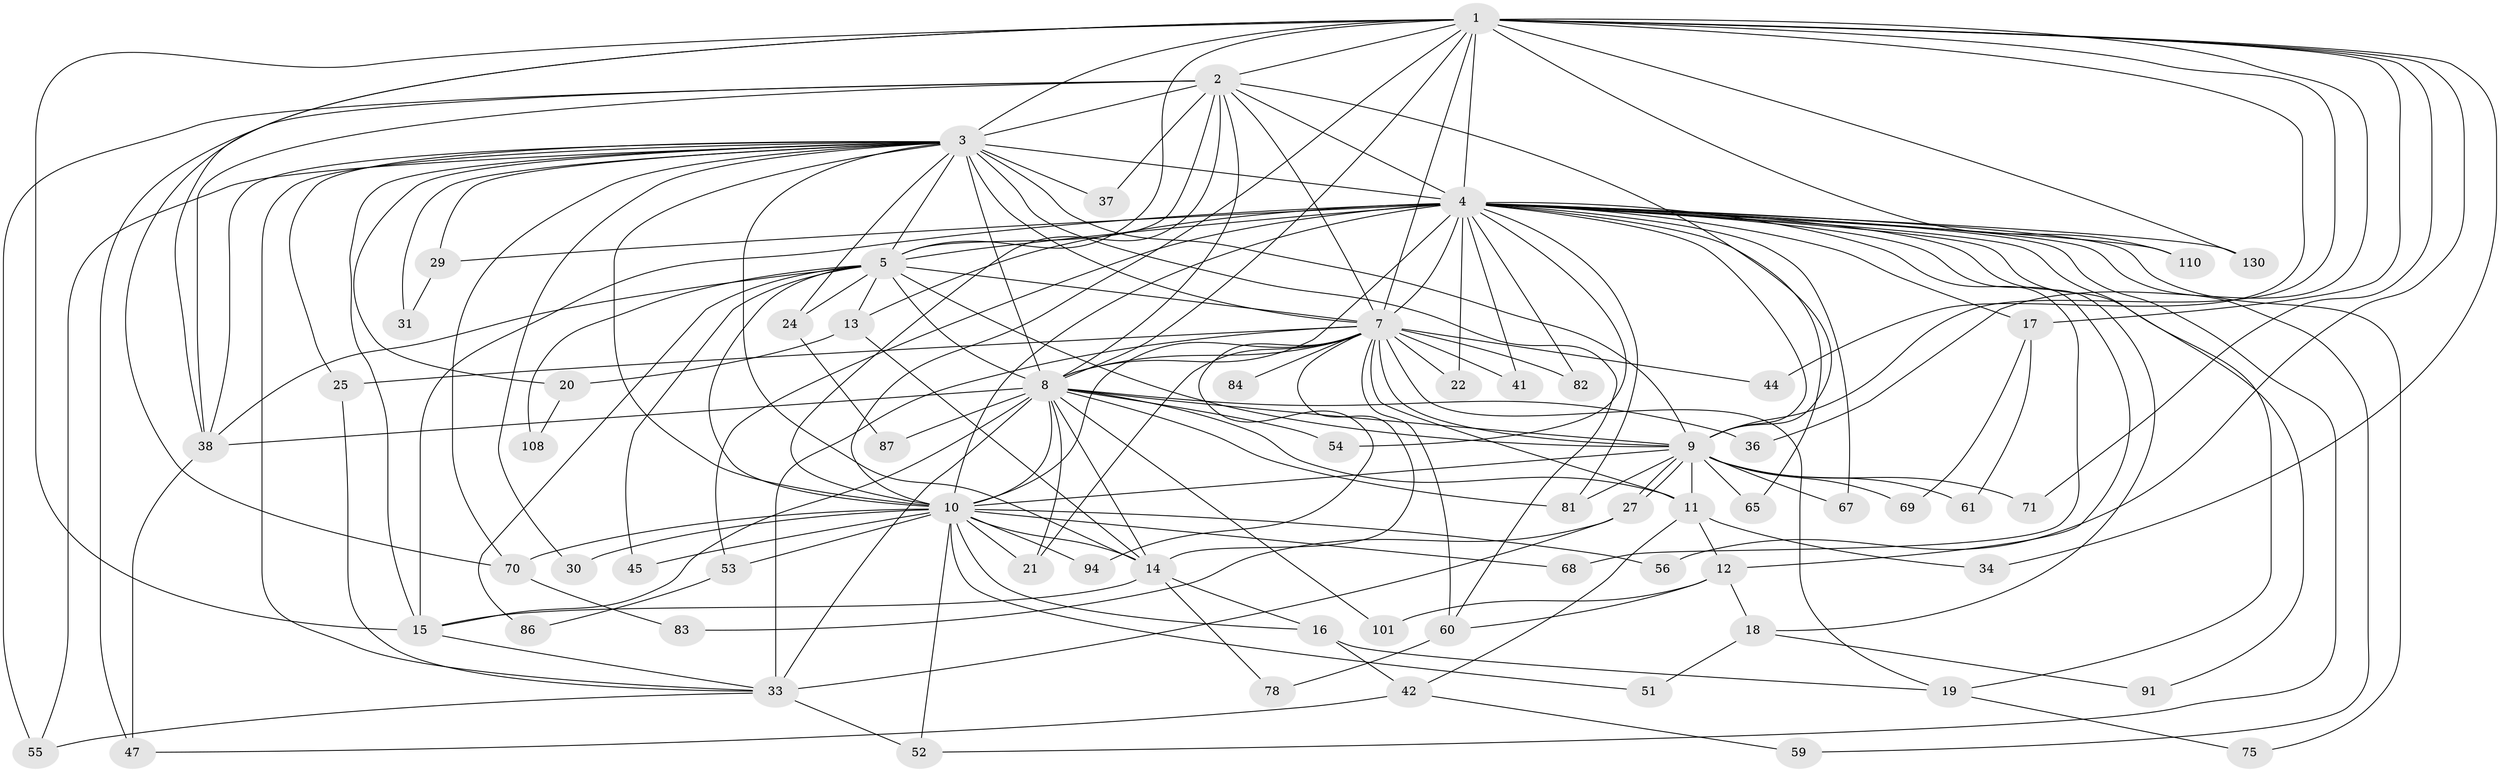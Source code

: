 // original degree distribution, {21: 0.022556390977443608, 15: 0.007518796992481203, 35: 0.007518796992481203, 18: 0.007518796992481203, 28: 0.007518796992481203, 34: 0.007518796992481203, 29: 0.007518796992481203, 25: 0.007518796992481203, 6: 0.03007518796992481, 5: 0.045112781954887216, 4: 0.11278195488721804, 9: 0.007518796992481203, 3: 0.13533834586466165, 2: 0.5939849624060151}
// Generated by graph-tools (version 1.1) at 2025/14/03/09/25 04:14:13]
// undirected, 66 vertices, 171 edges
graph export_dot {
graph [start="1"]
  node [color=gray90,style=filled];
  1;
  2;
  3 [super="+74+58+96+72+128+125+132+119+48+95"];
  4 [super="+89+49+6"];
  5;
  7 [super="+35+43+40+92+90+28+100+104+112+114+46+23+80"];
  8 [super="+50"];
  9;
  10 [super="+26+121+120+98+57+62+85+32"];
  11 [super="+66"];
  12;
  13;
  14 [super="+88"];
  15 [super="+124+79"];
  16;
  17;
  18 [super="+76"];
  19;
  20;
  21;
  22;
  24;
  25;
  27 [super="+123"];
  29;
  30;
  31;
  33 [super="+111+122+39"];
  34;
  36;
  37;
  38 [super="+126"];
  41 [super="+118"];
  42;
  44;
  45;
  47 [super="+127"];
  51;
  52 [super="+73"];
  53;
  54;
  55 [super="+107"];
  56;
  59;
  60 [super="+106"];
  61;
  65;
  67;
  68;
  69;
  70 [super="+109"];
  71;
  75;
  78;
  81 [super="+102"];
  82;
  83;
  84;
  86;
  87;
  91;
  94;
  101;
  108;
  110;
  130;
  1 -- 2;
  1 -- 3;
  1 -- 4 [weight=2];
  1 -- 5;
  1 -- 7 [weight=2];
  1 -- 8;
  1 -- 9;
  1 -- 10;
  1 -- 15;
  1 -- 17;
  1 -- 34;
  1 -- 36;
  1 -- 38;
  1 -- 44;
  1 -- 56;
  1 -- 70;
  1 -- 71;
  1 -- 110;
  1 -- 130;
  2 -- 3;
  2 -- 4 [weight=2];
  2 -- 5;
  2 -- 7 [weight=2];
  2 -- 8;
  2 -- 9;
  2 -- 10;
  2 -- 37;
  2 -- 47;
  2 -- 55 [weight=2];
  2 -- 38;
  3 -- 4 [weight=7];
  3 -- 5 [weight=3];
  3 -- 7 [weight=4];
  3 -- 8 [weight=5];
  3 -- 9;
  3 -- 10 [weight=3];
  3 -- 20;
  3 -- 24;
  3 -- 25;
  3 -- 29;
  3 -- 30;
  3 -- 31;
  3 -- 37;
  3 -- 55;
  3 -- 70;
  3 -- 15 [weight=2];
  3 -- 38;
  3 -- 33;
  3 -- 60;
  3 -- 14;
  4 -- 5 [weight=2];
  4 -- 7 [weight=5];
  4 -- 8 [weight=2];
  4 -- 9 [weight=2];
  4 -- 10 [weight=3];
  4 -- 17;
  4 -- 18 [weight=2];
  4 -- 19;
  4 -- 29;
  4 -- 59;
  4 -- 65;
  4 -- 82;
  4 -- 52;
  4 -- 75;
  4 -- 130;
  4 -- 67;
  4 -- 68;
  4 -- 12;
  4 -- 13;
  4 -- 15;
  4 -- 81;
  4 -- 22;
  4 -- 91;
  4 -- 41 [weight=2];
  4 -- 110;
  4 -- 53;
  4 -- 54;
  5 -- 7;
  5 -- 8;
  5 -- 9;
  5 -- 10 [weight=2];
  5 -- 13;
  5 -- 24;
  5 -- 38;
  5 -- 45;
  5 -- 86;
  5 -- 108;
  7 -- 8 [weight=3];
  7 -- 9 [weight=3];
  7 -- 10 [weight=2];
  7 -- 21;
  7 -- 22 [weight=2];
  7 -- 25;
  7 -- 33 [weight=2];
  7 -- 44;
  7 -- 14 [weight=2];
  7 -- 60 [weight=2];
  7 -- 41;
  7 -- 82;
  7 -- 84 [weight=2];
  7 -- 11;
  7 -- 19;
  7 -- 94;
  8 -- 9;
  8 -- 10 [weight=3];
  8 -- 11;
  8 -- 14 [weight=2];
  8 -- 21;
  8 -- 36;
  8 -- 54;
  8 -- 81;
  8 -- 87;
  8 -- 101;
  8 -- 15;
  8 -- 38;
  8 -- 33;
  9 -- 10 [weight=2];
  9 -- 11;
  9 -- 27;
  9 -- 27;
  9 -- 61;
  9 -- 65;
  9 -- 67;
  9 -- 69;
  9 -- 71;
  9 -- 81;
  10 -- 16;
  10 -- 45;
  10 -- 51;
  10 -- 52;
  10 -- 53;
  10 -- 56;
  10 -- 94;
  10 -- 70;
  10 -- 68;
  10 -- 30;
  10 -- 21;
  10 -- 14;
  11 -- 12;
  11 -- 34;
  11 -- 42;
  12 -- 60;
  12 -- 101;
  12 -- 18;
  13 -- 14;
  13 -- 20;
  14 -- 16;
  14 -- 78;
  14 -- 15;
  15 -- 33;
  16 -- 19;
  16 -- 42;
  17 -- 61;
  17 -- 69;
  18 -- 51;
  18 -- 91;
  19 -- 75;
  20 -- 108;
  24 -- 87;
  25 -- 33;
  27 -- 83;
  27 -- 33;
  29 -- 31;
  33 -- 55;
  33 -- 52;
  38 -- 47;
  42 -- 47;
  42 -- 59;
  53 -- 86;
  60 -- 78;
  70 -- 83;
}
